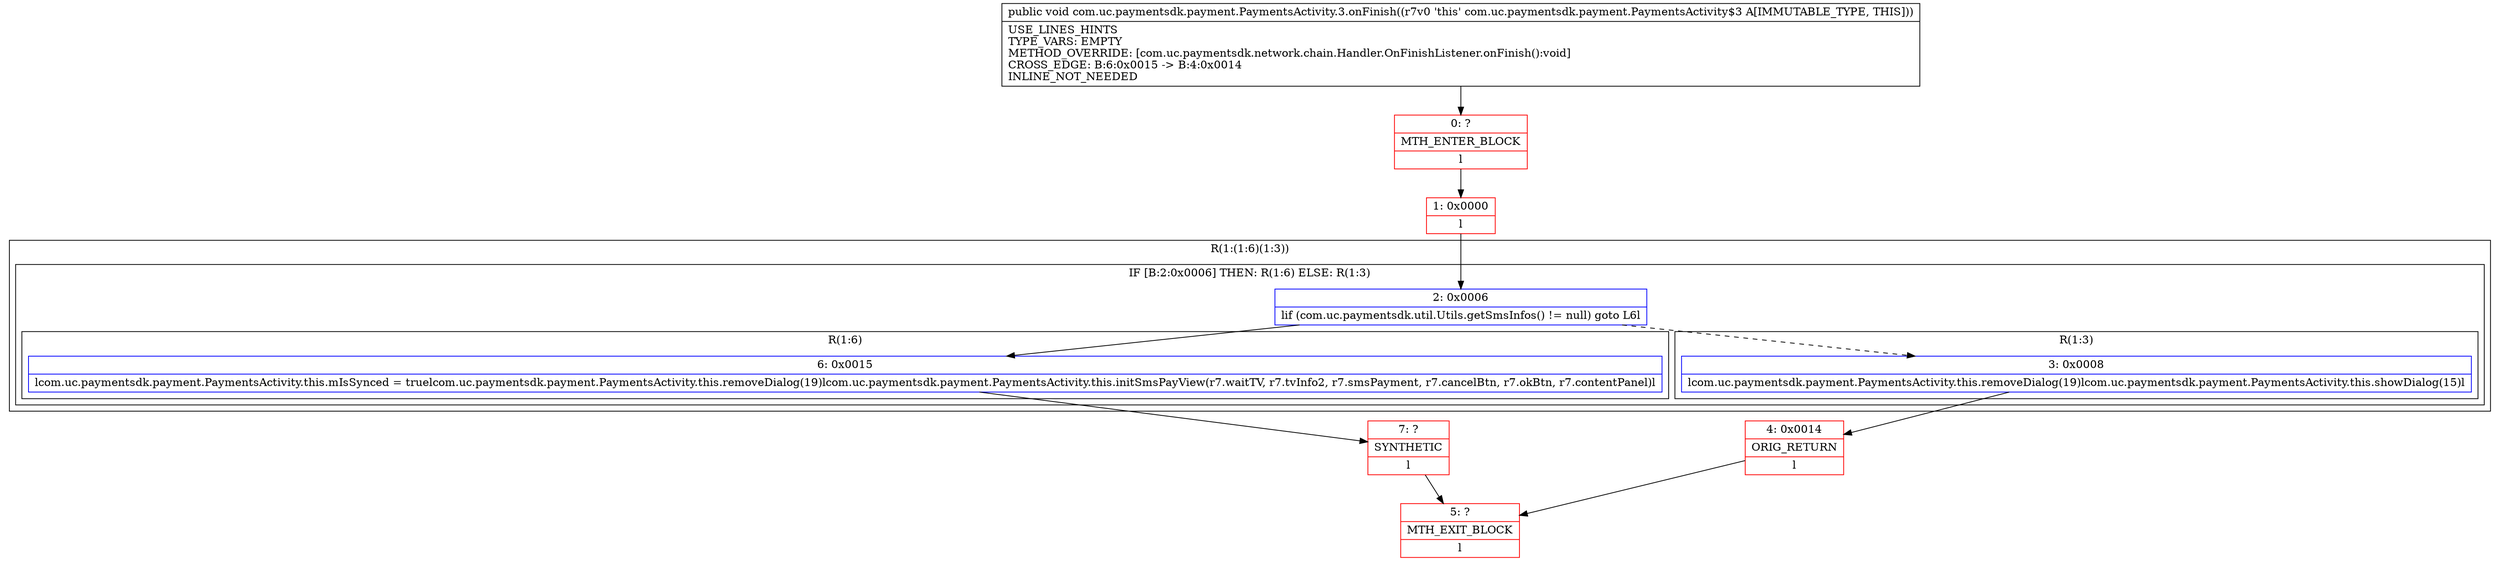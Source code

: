 digraph "CFG forcom.uc.paymentsdk.payment.PaymentsActivity.3.onFinish()V" {
subgraph cluster_Region_816741988 {
label = "R(1:(1:6)(1:3))";
node [shape=record,color=blue];
subgraph cluster_IfRegion_2053956938 {
label = "IF [B:2:0x0006] THEN: R(1:6) ELSE: R(1:3)";
node [shape=record,color=blue];
Node_2 [shape=record,label="{2\:\ 0x0006|lif (com.uc.paymentsdk.util.Utils.getSmsInfos() != null) goto L6l}"];
subgraph cluster_Region_1212102642 {
label = "R(1:6)";
node [shape=record,color=blue];
Node_6 [shape=record,label="{6\:\ 0x0015|lcom.uc.paymentsdk.payment.PaymentsActivity.this.mIsSynced = truelcom.uc.paymentsdk.payment.PaymentsActivity.this.removeDialog(19)lcom.uc.paymentsdk.payment.PaymentsActivity.this.initSmsPayView(r7.waitTV, r7.tvInfo2, r7.smsPayment, r7.cancelBtn, r7.okBtn, r7.contentPanel)l}"];
}
subgraph cluster_Region_1004792090 {
label = "R(1:3)";
node [shape=record,color=blue];
Node_3 [shape=record,label="{3\:\ 0x0008|lcom.uc.paymentsdk.payment.PaymentsActivity.this.removeDialog(19)lcom.uc.paymentsdk.payment.PaymentsActivity.this.showDialog(15)l}"];
}
}
}
Node_0 [shape=record,color=red,label="{0\:\ ?|MTH_ENTER_BLOCK\l|l}"];
Node_1 [shape=record,color=red,label="{1\:\ 0x0000|l}"];
Node_4 [shape=record,color=red,label="{4\:\ 0x0014|ORIG_RETURN\l|l}"];
Node_5 [shape=record,color=red,label="{5\:\ ?|MTH_EXIT_BLOCK\l|l}"];
Node_7 [shape=record,color=red,label="{7\:\ ?|SYNTHETIC\l|l}"];
MethodNode[shape=record,label="{public void com.uc.paymentsdk.payment.PaymentsActivity.3.onFinish((r7v0 'this' com.uc.paymentsdk.payment.PaymentsActivity$3 A[IMMUTABLE_TYPE, THIS]))  | USE_LINES_HINTS\lTYPE_VARS: EMPTY\lMETHOD_OVERRIDE: [com.uc.paymentsdk.network.chain.Handler.OnFinishListener.onFinish():void]\lCROSS_EDGE: B:6:0x0015 \-\> B:4:0x0014\lINLINE_NOT_NEEDED\l}"];
MethodNode -> Node_0;
Node_2 -> Node_3[style=dashed];
Node_2 -> Node_6;
Node_6 -> Node_7;
Node_3 -> Node_4;
Node_0 -> Node_1;
Node_1 -> Node_2;
Node_4 -> Node_5;
Node_7 -> Node_5;
}

